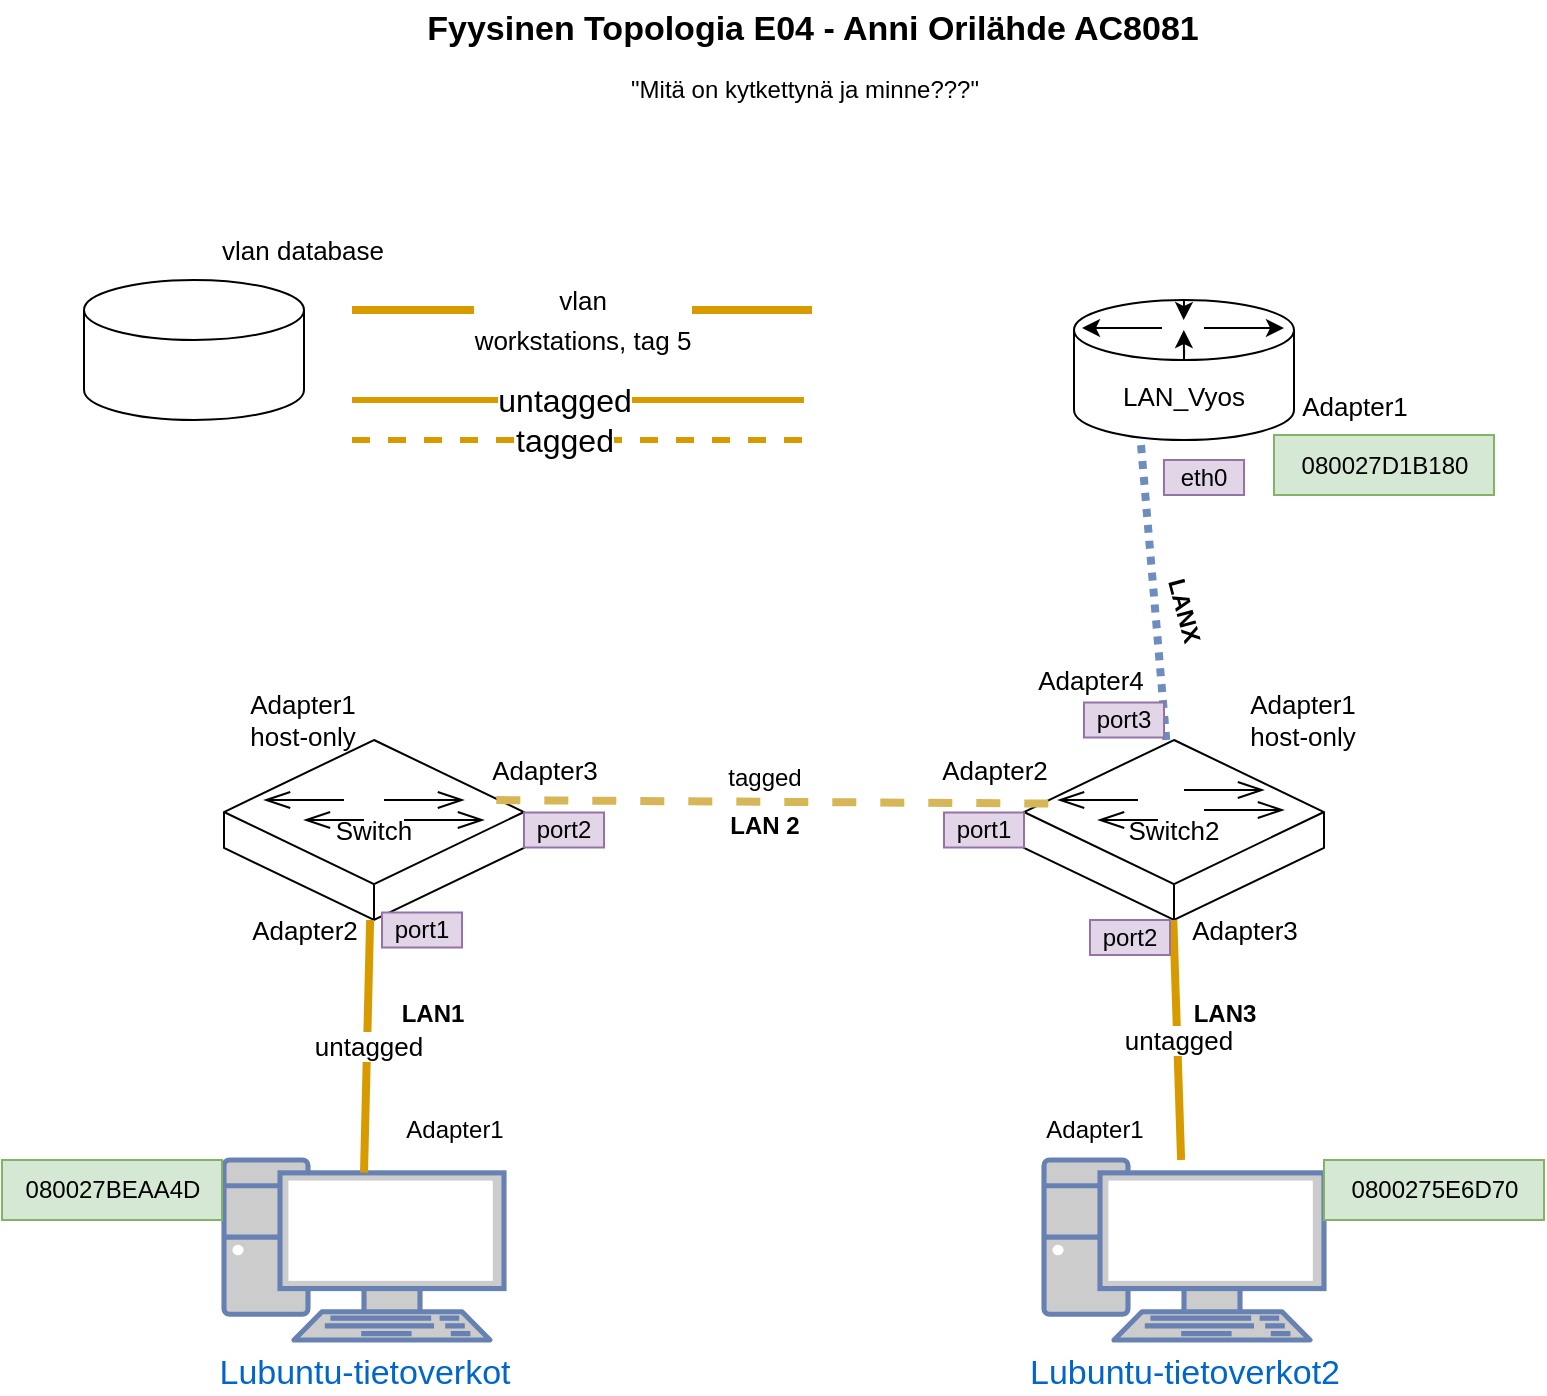 <mxfile version="20.8.13" type="device" pages="3"><diagram name="FYYSINEN TOPOLOGIA" id="Dbv1lWlgpTVs0ntQYnec"><mxGraphModel dx="1350" dy="786" grid="1" gridSize="10" guides="1" tooltips="1" connect="1" arrows="1" fold="1" page="1" pageScale="1" pageWidth="827" pageHeight="1169" math="0" shadow="0"><root><mxCell id="0"/><mxCell id="1" parent="0"/><mxCell id="u-2fl0tlQYIkl3K2YeA4-1" value="&lt;font style=&quot;font-size: 17px;&quot;&gt;&lt;b&gt;Fyysinen Topologia E04 - Anni Orilähde AC8081&lt;/b&gt;&lt;/font&gt;" style="text;html=1;align=center;verticalAlign=middle;resizable=0;points=[];autosize=1;strokeColor=none;fillColor=none;" parent="1" vertex="1"><mxGeometry x="209" y="40" width="410" height="30" as="geometry"/></mxCell><mxCell id="u-2fl0tlQYIkl3K2YeA4-4" value="Lubuntu-tietoverkot" style="fontColor=#0066CC;verticalAlign=top;verticalLabelPosition=bottom;labelPosition=center;align=center;html=1;outlineConnect=0;fillColor=#CCCCCC;strokeColor=#6881B3;gradientColor=none;gradientDirection=north;strokeWidth=2;shape=mxgraph.networks.pc;fontSize=17;" parent="1" vertex="1"><mxGeometry x="120" y="620" width="140" height="90" as="geometry"/></mxCell><mxCell id="u-2fl0tlQYIkl3K2YeA4-5" value="Lubuntu-tietoverkot2" style="fontColor=#0066CC;verticalAlign=top;verticalLabelPosition=bottom;labelPosition=center;align=center;html=1;outlineConnect=0;fillColor=#CCCCCC;strokeColor=#6881B3;gradientColor=none;gradientDirection=north;strokeWidth=2;shape=mxgraph.networks.pc;fontSize=17;" parent="1" vertex="1"><mxGeometry x="530" y="620" width="140" height="90" as="geometry"/></mxCell><mxCell id="u-2fl0tlQYIkl3K2YeA4-7" value="&lt;font style=&quot;font-size: 13px;&quot;&gt;Switch&lt;/font&gt;" style="html=1;whiteSpace=wrap;shape=isoCube2;backgroundOutline=1;isoAngle=15;fontSize=17;" parent="1" vertex="1"><mxGeometry x="120" y="410" width="150" height="90" as="geometry"/></mxCell><mxCell id="u-2fl0tlQYIkl3K2YeA4-8" value="&lt;font style=&quot;font-size: 13px;&quot;&gt;Switch2&lt;/font&gt;" style="html=1;whiteSpace=wrap;shape=isoCube2;backgroundOutline=1;isoAngle=15;fontSize=17;" parent="1" vertex="1"><mxGeometry x="520" y="410" width="150" height="90" as="geometry"/></mxCell><mxCell id="u-2fl0tlQYIkl3K2YeA4-9" value="" style="shape=cylinder3;whiteSpace=wrap;html=1;boundedLbl=1;backgroundOutline=1;size=15;fontSize=13;" parent="1" vertex="1"><mxGeometry x="50" y="180" width="110" height="70" as="geometry"/></mxCell><mxCell id="u-2fl0tlQYIkl3K2YeA4-14" value="LAN_Vyos" style="shape=cylinder3;whiteSpace=wrap;html=1;boundedLbl=1;backgroundOutline=1;size=15;fontSize=13;" parent="1" vertex="1"><mxGeometry x="545" y="190" width="110" height="70" as="geometry"/></mxCell><mxCell id="u-2fl0tlQYIkl3K2YeA4-15" value="" style="endArrow=classic;html=1;rounded=0;fontSize=13;" parent="1" edge="1"><mxGeometry width="50" height="50" relative="1" as="geometry"><mxPoint x="610" y="204" as="sourcePoint"/><mxPoint x="650" y="204" as="targetPoint"/></mxGeometry></mxCell><mxCell id="u-2fl0tlQYIkl3K2YeA4-16" value="" style="endArrow=classic;html=1;rounded=0;fontSize=13;" parent="1" edge="1"><mxGeometry width="50" height="50" relative="1" as="geometry"><mxPoint x="589" y="204" as="sourcePoint"/><mxPoint x="549" y="204" as="targetPoint"/></mxGeometry></mxCell><mxCell id="u-2fl0tlQYIkl3K2YeA4-17" value="" style="endArrow=classic;html=1;rounded=0;fontSize=13;" parent="1" edge="1"><mxGeometry width="50" height="50" relative="1" as="geometry"><mxPoint x="600" y="190" as="sourcePoint"/><mxPoint x="599.83" y="200" as="targetPoint"/></mxGeometry></mxCell><mxCell id="u-2fl0tlQYIkl3K2YeA4-20" value="" style="endArrow=classic;html=1;rounded=0;fontSize=13;" parent="1" edge="1"><mxGeometry width="50" height="50" relative="1" as="geometry"><mxPoint x="600.07" y="215" as="sourcePoint"/><mxPoint x="599.9" y="205" as="targetPoint"/><Array as="points"><mxPoint x="600" y="220"/></Array></mxGeometry></mxCell><mxCell id="u-2fl0tlQYIkl3K2YeA4-21" value="" style="endArrow=none;html=1;rounded=0;fontSize=13;entryX=0.303;entryY=1.005;entryDx=0;entryDy=0;entryPerimeter=0;endSize=11;startSize=8;jumpSize=10;strokeWidth=4;fillColor=#dae8fc;strokeColor=#6c8ebf;dashed=1;dashPattern=1 1;" parent="1" source="u-2fl0tlQYIkl3K2YeA4-8" target="u-2fl0tlQYIkl3K2YeA4-14" edge="1"><mxGeometry width="50" height="50" relative="1" as="geometry"><mxPoint x="540" y="400" as="sourcePoint"/><mxPoint x="590" y="350" as="targetPoint"/></mxGeometry></mxCell><mxCell id="u-2fl0tlQYIkl3K2YeA4-22" value="untagged" style="endArrow=none;html=1;rounded=0;strokeWidth=4;fontSize=13;startSize=8;endSize=11;jumpSize=10;fillColor=#ffe6cc;strokeColor=#d79b00;" parent="1" source="u-2fl0tlQYIkl3K2YeA4-5" edge="1"><mxGeometry width="50" height="50" relative="1" as="geometry"><mxPoint x="594.66" y="570" as="sourcePoint"/><mxPoint x="594.66" y="500" as="targetPoint"/></mxGeometry></mxCell><mxCell id="u-2fl0tlQYIkl3K2YeA4-23" value="untagged" style="endArrow=none;html=1;rounded=0;strokeWidth=4;fontSize=13;startSize=8;endSize=11;jumpSize=10;exitX=0.5;exitY=0.07;exitDx=0;exitDy=0;exitPerimeter=0;fillColor=#ffe6cc;strokeColor=#d79b00;" parent="1" source="u-2fl0tlQYIkl3K2YeA4-4" edge="1"><mxGeometry width="50" height="50" relative="1" as="geometry"><mxPoint x="196.944" y="620" as="sourcePoint"/><mxPoint x="193.06" y="500" as="targetPoint"/></mxGeometry></mxCell><mxCell id="u-2fl0tlQYIkl3K2YeA4-24" value="" style="endArrow=none;html=1;rounded=0;strokeWidth=4;fontSize=13;startSize=8;endSize=11;jumpSize=10;dashed=1;exitX=0.081;exitY=0.353;exitDx=0;exitDy=0;exitPerimeter=0;fillColor=#fff2cc;strokeColor=#d6b656;" parent="1" source="u-2fl0tlQYIkl3K2YeA4-8" edge="1"><mxGeometry width="50" height="50" relative="1" as="geometry"><mxPoint x="345.34" y="440" as="sourcePoint"/><mxPoint x="250.0" y="440" as="targetPoint"/></mxGeometry></mxCell><mxCell id="u-2fl0tlQYIkl3K2YeA4-25" value="" style="endArrow=openThin;html=1;rounded=0;strokeWidth=1;fontSize=13;startSize=8;endSize=11;jumpSize=10;endFill=0;" parent="1" edge="1"><mxGeometry width="50" height="50" relative="1" as="geometry"><mxPoint x="600" y="435" as="sourcePoint"/><mxPoint x="640" y="435" as="targetPoint"/></mxGeometry></mxCell><mxCell id="u-2fl0tlQYIkl3K2YeA4-26" value="" style="endArrow=openThin;html=1;rounded=0;strokeWidth=1;fontSize=13;startSize=8;endSize=11;jumpSize=10;endFill=0;" parent="1" edge="1"><mxGeometry width="50" height="50" relative="1" as="geometry"><mxPoint x="610" y="445" as="sourcePoint"/><mxPoint x="650" y="445" as="targetPoint"/></mxGeometry></mxCell><mxCell id="u-2fl0tlQYIkl3K2YeA4-27" value="" style="endArrow=openThin;html=1;rounded=0;strokeWidth=1;fontSize=13;startSize=8;endSize=11;jumpSize=10;endFill=0;" parent="1" edge="1"><mxGeometry width="50" height="50" relative="1" as="geometry"><mxPoint x="200" y="440" as="sourcePoint"/><mxPoint x="240" y="440" as="targetPoint"/></mxGeometry></mxCell><mxCell id="u-2fl0tlQYIkl3K2YeA4-28" value="" style="endArrow=openThin;html=1;rounded=0;strokeWidth=1;fontSize=13;startSize=8;endSize=11;jumpSize=10;endFill=0;" parent="1" edge="1"><mxGeometry width="50" height="50" relative="1" as="geometry"><mxPoint x="210" y="450" as="sourcePoint"/><mxPoint x="250" y="450" as="targetPoint"/></mxGeometry></mxCell><mxCell id="u-2fl0tlQYIkl3K2YeA4-29" value="" style="endArrow=openThin;html=1;rounded=0;strokeWidth=1;fontSize=13;startSize=8;endSize=11;jumpSize=10;endFill=0;" parent="1" edge="1"><mxGeometry width="50" height="50" relative="1" as="geometry"><mxPoint x="180" y="440" as="sourcePoint"/><mxPoint x="140" y="440" as="targetPoint"/></mxGeometry></mxCell><mxCell id="u-2fl0tlQYIkl3K2YeA4-30" value="" style="endArrow=openThin;html=1;rounded=0;strokeWidth=1;fontSize=13;startSize=8;endSize=11;jumpSize=10;endFill=0;" parent="1" edge="1"><mxGeometry width="50" height="50" relative="1" as="geometry"><mxPoint x="190" y="450" as="sourcePoint"/><mxPoint x="160" y="450" as="targetPoint"/></mxGeometry></mxCell><mxCell id="u-2fl0tlQYIkl3K2YeA4-31" value="" style="endArrow=openThin;html=1;rounded=0;strokeWidth=1;fontSize=13;startSize=8;endSize=11;jumpSize=10;endFill=0;" parent="1" edge="1"><mxGeometry width="50" height="50" relative="1" as="geometry"><mxPoint x="577" y="440" as="sourcePoint"/><mxPoint x="537" y="440" as="targetPoint"/></mxGeometry></mxCell><mxCell id="u-2fl0tlQYIkl3K2YeA4-32" value="" style="endArrow=openThin;html=1;rounded=0;strokeWidth=1;fontSize=13;startSize=8;endSize=11;jumpSize=10;endFill=0;" parent="1" edge="1"><mxGeometry width="50" height="50" relative="1" as="geometry"><mxPoint x="587" y="450" as="sourcePoint"/><mxPoint x="557" y="450" as="targetPoint"/></mxGeometry></mxCell><mxCell id="u-2fl0tlQYIkl3K2YeA4-33" value="vlan database" style="text;html=1;align=center;verticalAlign=middle;resizable=0;points=[];autosize=1;strokeColor=none;fillColor=none;fontSize=13;" parent="1" vertex="1"><mxGeometry x="109" y="150" width="100" height="30" as="geometry"/></mxCell><mxCell id="u-2fl0tlQYIkl3K2YeA4-34" value="Adapter2" style="text;html=1;align=center;verticalAlign=middle;resizable=0;points=[];autosize=1;strokeColor=none;fillColor=none;fontSize=13;" parent="1" vertex="1"><mxGeometry x="120" y="490" width="80" height="30" as="geometry"/></mxCell><mxCell id="u-2fl0tlQYIkl3K2YeA4-35" value="Adapter2" style="text;html=1;align=center;verticalAlign=middle;resizable=0;points=[];autosize=1;strokeColor=none;fillColor=none;fontSize=13;" parent="1" vertex="1"><mxGeometry x="465" y="410" width="80" height="30" as="geometry"/></mxCell><mxCell id="u-2fl0tlQYIkl3K2YeA4-37" value="Adapter1&lt;br&gt;host-only" style="text;html=1;align=center;verticalAlign=middle;resizable=0;points=[];autosize=1;strokeColor=none;fillColor=none;fontSize=13;" parent="1" vertex="1"><mxGeometry x="119" y="380" width="80" height="40" as="geometry"/></mxCell><mxCell id="u-2fl0tlQYIkl3K2YeA4-38" value="Adapter1&lt;br&gt;host-only" style="text;html=1;align=center;verticalAlign=middle;resizable=0;points=[];autosize=1;strokeColor=none;fillColor=none;fontSize=13;" parent="1" vertex="1"><mxGeometry x="619" y="380" width="80" height="40" as="geometry"/></mxCell><mxCell id="u-2fl0tlQYIkl3K2YeA4-39" value="Adapter3" style="text;html=1;align=center;verticalAlign=middle;resizable=0;points=[];autosize=1;strokeColor=none;fillColor=none;fontSize=13;" parent="1" vertex="1"><mxGeometry x="590" y="490" width="80" height="30" as="geometry"/></mxCell><mxCell id="u-2fl0tlQYIkl3K2YeA4-40" value="Adapter3" style="text;html=1;align=center;verticalAlign=middle;resizable=0;points=[];autosize=1;strokeColor=none;fillColor=none;fontSize=13;" parent="1" vertex="1"><mxGeometry x="240" y="410" width="80" height="30" as="geometry"/></mxCell><mxCell id="u-2fl0tlQYIkl3K2YeA4-41" value="&lt;p style=&quot;line-height: 200%; font-size: 12px;&quot;&gt;&lt;font style=&quot;font-size: 12px;&quot;&gt;tagged&lt;br&gt;&lt;b&gt;LAN 2&lt;/b&gt;&lt;/font&gt;&lt;/p&gt;" style="text;html=1;align=center;verticalAlign=middle;resizable=0;points=[];autosize=1;strokeColor=none;fillColor=none;fontSize=13;" parent="1" vertex="1"><mxGeometry x="360" y="395" width="60" height="90" as="geometry"/></mxCell><mxCell id="u-2fl0tlQYIkl3K2YeA4-42" value="Adapter1" style="text;html=1;align=center;verticalAlign=middle;resizable=0;points=[];autosize=1;strokeColor=none;fillColor=none;fontSize=12;" parent="1" vertex="1"><mxGeometry x="200" y="590" width="70" height="30" as="geometry"/></mxCell><mxCell id="u-2fl0tlQYIkl3K2YeA4-43" value="Adapter1" style="text;html=1;align=center;verticalAlign=middle;resizable=0;points=[];autosize=1;strokeColor=none;fillColor=none;fontSize=12;" parent="1" vertex="1"><mxGeometry x="520" y="590" width="70" height="30" as="geometry"/></mxCell><mxCell id="u-2fl0tlQYIkl3K2YeA4-45" value="port1" style="rounded=0;whiteSpace=wrap;html=1;labelBackgroundColor=none;fontSize=12;labelBorderColor=none;fillColor=#e1d5e7;strokeColor=#9673a6;" parent="1" vertex="1"><mxGeometry x="199" y="496.25" width="40" height="17.5" as="geometry"/></mxCell><mxCell id="u-2fl0tlQYIkl3K2YeA4-46" value="port1" style="rounded=0;whiteSpace=wrap;html=1;labelBackgroundColor=none;fontSize=12;labelBorderColor=none;fillColor=#e1d5e7;strokeColor=#9673a6;" parent="1" vertex="1"><mxGeometry x="480" y="446.25" width="40" height="17.5" as="geometry"/></mxCell><mxCell id="u-2fl0tlQYIkl3K2YeA4-47" value="port2" style="rounded=0;whiteSpace=wrap;html=1;labelBackgroundColor=none;fontSize=12;labelBorderColor=none;fillColor=#e1d5e7;strokeColor=#9673a6;" parent="1" vertex="1"><mxGeometry x="270" y="446.25" width="40" height="17.5" as="geometry"/></mxCell><mxCell id="u-2fl0tlQYIkl3K2YeA4-48" value="port2" style="rounded=0;whiteSpace=wrap;html=1;labelBackgroundColor=none;fontSize=12;labelBorderColor=none;fillColor=#e1d5e7;strokeColor=#9673a6;" parent="1" vertex="1"><mxGeometry x="553" y="500" width="40" height="17.5" as="geometry"/></mxCell><mxCell id="u-2fl0tlQYIkl3K2YeA4-51" value="080027BEAA4D" style="text;html=1;align=center;verticalAlign=middle;resizable=0;points=[];autosize=1;strokeColor=#82b366;fillColor=#d5e8d4;fontSize=12;" parent="1" vertex="1"><mxGeometry x="9" y="620" width="110" height="30" as="geometry"/></mxCell><mxCell id="u-2fl0tlQYIkl3K2YeA4-52" value="0800275E6D70" style="text;html=1;align=center;verticalAlign=middle;resizable=0;points=[];autosize=1;strokeColor=#82b366;fillColor=#d5e8d4;fontSize=12;" parent="1" vertex="1"><mxGeometry x="670" y="620" width="110" height="30" as="geometry"/></mxCell><mxCell id="u-2fl0tlQYIkl3K2YeA4-53" value="&lt;font style=&quot;font-size: 13px;&quot;&gt;vlan&lt;br&gt;workstations, tag 5&lt;/font&gt;" style="line;strokeWidth=4;html=1;perimeter=backbonePerimeter;points=[];outlineConnect=0;labelBackgroundColor=default;labelBorderColor=none;fontSize=16;strokeColor=#d79b00;horizontal=1;verticalAlign=middle;fillColor=#ffe6cc;" parent="1" vertex="1"><mxGeometry x="184" y="190" width="230" height="10" as="geometry"/></mxCell><mxCell id="u-2fl0tlQYIkl3K2YeA4-54" value="" style="endArrow=none;html=1;rounded=0;strokeWidth=3;fontSize=16;fontColor=default;startSize=8;endSize=11;jumpSize=10;fillColor=#ffe6cc;strokeColor=#d79b00;" parent="1" edge="1"><mxGeometry width="50" height="50" relative="1" as="geometry"><mxPoint x="184" y="240" as="sourcePoint"/><mxPoint x="410" y="240" as="targetPoint"/></mxGeometry></mxCell><mxCell id="u-2fl0tlQYIkl3K2YeA4-57" value="untagged" style="edgeLabel;html=1;align=center;verticalAlign=middle;resizable=0;points=[];fontSize=16;fontColor=default;" parent="u-2fl0tlQYIkl3K2YeA4-54" vertex="1" connectable="0"><mxGeometry x="-0.212" relative="1" as="geometry"><mxPoint x="17" as="offset"/></mxGeometry></mxCell><mxCell id="u-2fl0tlQYIkl3K2YeA4-56" value="" style="endArrow=none;html=1;rounded=0;strokeWidth=3;fontSize=16;fontColor=default;startSize=8;endSize=11;jumpSize=10;fillColor=#ffe6cc;strokeColor=#d79b00;dashed=1;" parent="1" edge="1"><mxGeometry width="50" height="50" relative="1" as="geometry"><mxPoint x="184" y="260" as="sourcePoint"/><mxPoint x="410" y="260" as="targetPoint"/></mxGeometry></mxCell><mxCell id="u-2fl0tlQYIkl3K2YeA4-58" value="tagged" style="edgeLabel;html=1;align=center;verticalAlign=middle;resizable=0;points=[];fontSize=16;fontColor=default;" parent="u-2fl0tlQYIkl3K2YeA4-56" vertex="1" connectable="0"><mxGeometry x="0.221" y="1" relative="1" as="geometry"><mxPoint x="-32" y="1" as="offset"/></mxGeometry></mxCell><mxCell id="u-2fl0tlQYIkl3K2YeA4-60" value="port3" style="rounded=0;whiteSpace=wrap;html=1;labelBackgroundColor=none;fontSize=12;labelBorderColor=none;fillColor=#e1d5e7;strokeColor=#9673a6;" parent="1" vertex="1"><mxGeometry x="550" y="391.25" width="40" height="17.5" as="geometry"/></mxCell><mxCell id="u-2fl0tlQYIkl3K2YeA4-61" value="Adapter4" style="text;html=1;align=center;verticalAlign=middle;resizable=0;points=[];autosize=1;strokeColor=none;fillColor=none;fontSize=13;" parent="1" vertex="1"><mxGeometry x="513" y="365" width="80" height="30" as="geometry"/></mxCell><mxCell id="u-2fl0tlQYIkl3K2YeA4-62" value="eth0" style="rounded=0;whiteSpace=wrap;html=1;labelBackgroundColor=none;fontSize=12;labelBorderColor=none;fillColor=#e1d5e7;strokeColor=#9673a6;" parent="1" vertex="1"><mxGeometry x="590" y="270" width="40" height="17.5" as="geometry"/></mxCell><mxCell id="u-2fl0tlQYIkl3K2YeA4-63" value="Adapter1" style="text;html=1;align=center;verticalAlign=middle;resizable=0;points=[];autosize=1;strokeColor=none;fillColor=none;fontSize=13;" parent="1" vertex="1"><mxGeometry x="645" y="227.5" width="80" height="30" as="geometry"/></mxCell><mxCell id="u-2fl0tlQYIkl3K2YeA4-64" value="&lt;b style=&quot;border-color: var(--border-color);&quot;&gt;&lt;font style=&quot;border-color: var(--border-color); font-size: 12px;&quot;&gt;LAN1&lt;/font&gt;&lt;/b&gt;" style="text;html=1;align=center;verticalAlign=middle;resizable=0;points=[];autosize=1;strokeColor=none;fillColor=none;fontSize=16;fontColor=default;" parent="1" vertex="1"><mxGeometry x="199" y="530" width="50" height="30" as="geometry"/></mxCell><mxCell id="u-2fl0tlQYIkl3K2YeA4-65" value="&lt;b style=&quot;border-color: var(--border-color);&quot;&gt;&lt;font style=&quot;border-color: var(--border-color); font-size: 12px;&quot;&gt;LAN3&lt;/font&gt;&lt;/b&gt;" style="text;html=1;align=center;verticalAlign=middle;resizable=0;points=[];autosize=1;strokeColor=none;fillColor=none;fontSize=16;fontColor=default;" parent="1" vertex="1"><mxGeometry x="595" y="530" width="50" height="30" as="geometry"/></mxCell><mxCell id="u-2fl0tlQYIkl3K2YeA4-66" value="&lt;b&gt;LANX&lt;/b&gt;" style="text;html=1;align=center;verticalAlign=middle;resizable=0;points=[];autosize=1;strokeColor=none;fillColor=none;fontSize=12;fontColor=default;rotation=75;" parent="1" vertex="1"><mxGeometry x="570" y="330" width="60" height="30" as="geometry"/></mxCell><mxCell id="u-2fl0tlQYIkl3K2YeA4-67" value="080027D1B180" style="text;html=1;align=center;verticalAlign=middle;resizable=0;points=[];autosize=1;strokeColor=#82b366;fillColor=#d5e8d4;fontSize=12;" parent="1" vertex="1"><mxGeometry x="645" y="257.5" width="110" height="30" as="geometry"/></mxCell><mxCell id="lJZxRwwcdn6ER4Lw7EG7-1" value="&quot;Mitä on kytkettynä ja minne???&quot;" style="text;html=1;align=center;verticalAlign=middle;resizable=0;points=[];autosize=1;strokeColor=none;fillColor=none;" vertex="1" parent="1"><mxGeometry x="310" y="70" width="200" height="30" as="geometry"/></mxCell></root></mxGraphModel></diagram><diagram name="v2 FYYSINEN TOPOLOGIA" id="S0Jn3PW4vJGnqGoC1sf6"><mxGraphModel dx="2415" dy="925" grid="1" gridSize="10" guides="1" tooltips="1" connect="1" arrows="1" fold="1" page="1" pageScale="1" pageWidth="827" pageHeight="1169" math="0" shadow="0"><root><mxCell id="UjOCbqU0MYQvJ_P7pini-0"/><mxCell id="UjOCbqU0MYQvJ_P7pini-1" parent="UjOCbqU0MYQvJ_P7pini-0"/><mxCell id="UjOCbqU0MYQvJ_P7pini-2" value="&lt;font style=&quot;font-size: 17px;&quot;&gt;&lt;b&gt;Fyysinen Topologia E04 - Anni Orilähde AC8081&lt;/b&gt;&lt;/font&gt;" style="text;html=1;align=center;verticalAlign=middle;resizable=0;points=[];autosize=1;strokeColor=none;fillColor=none;" vertex="1" parent="UjOCbqU0MYQvJ_P7pini-1"><mxGeometry x="209" y="40" width="410" height="30" as="geometry"/></mxCell><mxCell id="UjOCbqU0MYQvJ_P7pini-3" value="Lubuntu-tietoverkot" style="fontColor=#0066CC;verticalAlign=top;verticalLabelPosition=bottom;labelPosition=center;align=center;html=1;outlineConnect=0;fillColor=#CCCCCC;strokeColor=#6881B3;gradientColor=none;gradientDirection=north;strokeWidth=2;shape=mxgraph.networks.pc;fontSize=17;" vertex="1" parent="UjOCbqU0MYQvJ_P7pini-1"><mxGeometry x="120" y="620" width="140" height="90" as="geometry"/></mxCell><mxCell id="UjOCbqU0MYQvJ_P7pini-4" value="Lubuntu-tietoverkot2" style="fontColor=#0066CC;verticalAlign=top;verticalLabelPosition=bottom;labelPosition=center;align=center;html=1;outlineConnect=0;fillColor=#CCCCCC;strokeColor=#6881B3;gradientColor=none;gradientDirection=north;strokeWidth=2;shape=mxgraph.networks.pc;fontSize=17;" vertex="1" parent="UjOCbqU0MYQvJ_P7pini-1"><mxGeometry x="530" y="620" width="140" height="90" as="geometry"/></mxCell><mxCell id="UjOCbqU0MYQvJ_P7pini-5" value="&lt;font style=&quot;font-size: 13px;&quot;&gt;Switch&lt;/font&gt;" style="html=1;whiteSpace=wrap;shape=isoCube2;backgroundOutline=1;isoAngle=15;fontSize=17;" vertex="1" parent="UjOCbqU0MYQvJ_P7pini-1"><mxGeometry x="120" y="410" width="150" height="90" as="geometry"/></mxCell><mxCell id="UjOCbqU0MYQvJ_P7pini-6" value="&lt;font style=&quot;font-size: 13px;&quot;&gt;Switch2&lt;/font&gt;" style="html=1;whiteSpace=wrap;shape=isoCube2;backgroundOutline=1;isoAngle=15;fontSize=17;" vertex="1" parent="UjOCbqU0MYQvJ_P7pini-1"><mxGeometry x="520" y="410" width="150" height="90" as="geometry"/></mxCell><mxCell id="UjOCbqU0MYQvJ_P7pini-7" value="" style="shape=cylinder3;whiteSpace=wrap;html=1;boundedLbl=1;backgroundOutline=1;size=15;fontSize=13;" vertex="1" parent="UjOCbqU0MYQvJ_P7pini-1"><mxGeometry x="-286" y="144.53" width="110" height="70" as="geometry"/></mxCell><mxCell id="UjOCbqU0MYQvJ_P7pini-8" value="Vyos_Reititin1" style="shape=cylinder3;whiteSpace=wrap;html=1;boundedLbl=1;backgroundOutline=1;size=15;fontSize=13;" vertex="1" parent="UjOCbqU0MYQvJ_P7pini-1"><mxGeometry x="545" y="190" width="110" height="70" as="geometry"/></mxCell><mxCell id="UjOCbqU0MYQvJ_P7pini-9" value="" style="endArrow=classic;html=1;rounded=0;fontSize=13;" edge="1" parent="UjOCbqU0MYQvJ_P7pini-1"><mxGeometry width="50" height="50" relative="1" as="geometry"><mxPoint x="610" y="204" as="sourcePoint"/><mxPoint x="650" y="204" as="targetPoint"/></mxGeometry></mxCell><mxCell id="UjOCbqU0MYQvJ_P7pini-10" value="" style="endArrow=classic;html=1;rounded=0;fontSize=13;" edge="1" parent="UjOCbqU0MYQvJ_P7pini-1"><mxGeometry width="50" height="50" relative="1" as="geometry"><mxPoint x="589" y="204" as="sourcePoint"/><mxPoint x="549" y="204" as="targetPoint"/></mxGeometry></mxCell><mxCell id="UjOCbqU0MYQvJ_P7pini-11" value="" style="endArrow=classic;html=1;rounded=0;fontSize=13;" edge="1" parent="UjOCbqU0MYQvJ_P7pini-1"><mxGeometry width="50" height="50" relative="1" as="geometry"><mxPoint x="600" y="190" as="sourcePoint"/><mxPoint x="599.83" y="200" as="targetPoint"/></mxGeometry></mxCell><mxCell id="UjOCbqU0MYQvJ_P7pini-12" value="" style="endArrow=classic;html=1;rounded=0;fontSize=13;" edge="1" parent="UjOCbqU0MYQvJ_P7pini-1"><mxGeometry width="50" height="50" relative="1" as="geometry"><mxPoint x="600.07" y="215" as="sourcePoint"/><mxPoint x="599.9" y="205" as="targetPoint"/><Array as="points"><mxPoint x="600" y="220"/></Array></mxGeometry></mxCell><mxCell id="UjOCbqU0MYQvJ_P7pini-13" value="" style="endArrow=none;html=1;rounded=0;fontSize=13;entryX=0.303;entryY=1.005;entryDx=0;entryDy=0;entryPerimeter=0;endSize=11;startSize=8;jumpSize=10;strokeWidth=4;fillColor=#60a917;strokeColor=#2D7600;dashed=1;dashPattern=1 1;" edge="1" parent="UjOCbqU0MYQvJ_P7pini-1" source="UjOCbqU0MYQvJ_P7pini-6" target="UjOCbqU0MYQvJ_P7pini-8"><mxGeometry width="50" height="50" relative="1" as="geometry"><mxPoint x="540" y="400" as="sourcePoint"/><mxPoint x="590" y="350" as="targetPoint"/></mxGeometry></mxCell><mxCell id="UjOCbqU0MYQvJ_P7pini-14" value="untagged" style="endArrow=none;html=1;rounded=0;strokeWidth=4;fontSize=13;startSize=8;endSize=11;jumpSize=10;fillColor=#1ba1e2;strokeColor=#006EAF;" edge="1" parent="UjOCbqU0MYQvJ_P7pini-1" source="UjOCbqU0MYQvJ_P7pini-4"><mxGeometry width="50" height="50" relative="1" as="geometry"><mxPoint x="594.66" y="570" as="sourcePoint"/><mxPoint x="594.66" y="500" as="targetPoint"/></mxGeometry></mxCell><mxCell id="UjOCbqU0MYQvJ_P7pini-15" value="untagged" style="endArrow=none;html=1;rounded=0;strokeWidth=4;fontSize=13;startSize=8;endSize=11;jumpSize=10;exitX=0.5;exitY=0.07;exitDx=0;exitDy=0;exitPerimeter=0;fillColor=#60a917;strokeColor=#2D7600;" edge="1" parent="UjOCbqU0MYQvJ_P7pini-1" source="UjOCbqU0MYQvJ_P7pini-3"><mxGeometry width="50" height="50" relative="1" as="geometry"><mxPoint x="196.944" y="620" as="sourcePoint"/><mxPoint x="193.06" y="500" as="targetPoint"/></mxGeometry></mxCell><mxCell id="UjOCbqU0MYQvJ_P7pini-16" value="" style="endArrow=none;html=1;rounded=0;strokeWidth=4;fontSize=13;startSize=8;endSize=11;jumpSize=10;dashed=1;exitX=0.081;exitY=0.353;exitDx=0;exitDy=0;exitPerimeter=0;fillColor=#60a917;strokeColor=#2D7600;" edge="1" parent="UjOCbqU0MYQvJ_P7pini-1" source="UjOCbqU0MYQvJ_P7pini-6"><mxGeometry width="50" height="50" relative="1" as="geometry"><mxPoint x="345.34" y="440" as="sourcePoint"/><mxPoint x="250.0" y="440" as="targetPoint"/></mxGeometry></mxCell><mxCell id="UjOCbqU0MYQvJ_P7pini-17" value="" style="endArrow=openThin;html=1;rounded=0;strokeWidth=1;fontSize=13;startSize=8;endSize=11;jumpSize=10;endFill=0;" edge="1" parent="UjOCbqU0MYQvJ_P7pini-1"><mxGeometry width="50" height="50" relative="1" as="geometry"><mxPoint x="600" y="435" as="sourcePoint"/><mxPoint x="640" y="435" as="targetPoint"/></mxGeometry></mxCell><mxCell id="UjOCbqU0MYQvJ_P7pini-18" value="" style="endArrow=openThin;html=1;rounded=0;strokeWidth=1;fontSize=13;startSize=8;endSize=11;jumpSize=10;endFill=0;" edge="1" parent="UjOCbqU0MYQvJ_P7pini-1"><mxGeometry width="50" height="50" relative="1" as="geometry"><mxPoint x="610" y="445" as="sourcePoint"/><mxPoint x="650" y="445" as="targetPoint"/></mxGeometry></mxCell><mxCell id="UjOCbqU0MYQvJ_P7pini-19" value="" style="endArrow=openThin;html=1;rounded=0;strokeWidth=1;fontSize=13;startSize=8;endSize=11;jumpSize=10;endFill=0;" edge="1" parent="UjOCbqU0MYQvJ_P7pini-1"><mxGeometry width="50" height="50" relative="1" as="geometry"><mxPoint x="200" y="440" as="sourcePoint"/><mxPoint x="240" y="440" as="targetPoint"/></mxGeometry></mxCell><mxCell id="UjOCbqU0MYQvJ_P7pini-20" value="" style="endArrow=openThin;html=1;rounded=0;strokeWidth=1;fontSize=13;startSize=8;endSize=11;jumpSize=10;endFill=0;" edge="1" parent="UjOCbqU0MYQvJ_P7pini-1"><mxGeometry width="50" height="50" relative="1" as="geometry"><mxPoint x="210" y="450" as="sourcePoint"/><mxPoint x="250" y="450" as="targetPoint"/></mxGeometry></mxCell><mxCell id="UjOCbqU0MYQvJ_P7pini-21" value="" style="endArrow=openThin;html=1;rounded=0;strokeWidth=1;fontSize=13;startSize=8;endSize=11;jumpSize=10;endFill=0;" edge="1" parent="UjOCbqU0MYQvJ_P7pini-1"><mxGeometry width="50" height="50" relative="1" as="geometry"><mxPoint x="180" y="440" as="sourcePoint"/><mxPoint x="140" y="440" as="targetPoint"/></mxGeometry></mxCell><mxCell id="UjOCbqU0MYQvJ_P7pini-22" value="" style="endArrow=openThin;html=1;rounded=0;strokeWidth=1;fontSize=13;startSize=8;endSize=11;jumpSize=10;endFill=0;" edge="1" parent="UjOCbqU0MYQvJ_P7pini-1"><mxGeometry width="50" height="50" relative="1" as="geometry"><mxPoint x="190" y="450" as="sourcePoint"/><mxPoint x="160" y="450" as="targetPoint"/></mxGeometry></mxCell><mxCell id="UjOCbqU0MYQvJ_P7pini-23" value="" style="endArrow=openThin;html=1;rounded=0;strokeWidth=1;fontSize=13;startSize=8;endSize=11;jumpSize=10;endFill=0;" edge="1" parent="UjOCbqU0MYQvJ_P7pini-1"><mxGeometry width="50" height="50" relative="1" as="geometry"><mxPoint x="577" y="440" as="sourcePoint"/><mxPoint x="537" y="440" as="targetPoint"/></mxGeometry></mxCell><mxCell id="UjOCbqU0MYQvJ_P7pini-24" value="" style="endArrow=openThin;html=1;rounded=0;strokeWidth=1;fontSize=13;startSize=8;endSize=11;jumpSize=10;endFill=0;" edge="1" parent="UjOCbqU0MYQvJ_P7pini-1"><mxGeometry width="50" height="50" relative="1" as="geometry"><mxPoint x="587" y="450" as="sourcePoint"/><mxPoint x="557" y="450" as="targetPoint"/></mxGeometry></mxCell><mxCell id="UjOCbqU0MYQvJ_P7pini-25" value="vlan database" style="text;html=1;align=center;verticalAlign=middle;resizable=0;points=[];autosize=1;strokeColor=none;fillColor=none;fontSize=13;" vertex="1" parent="UjOCbqU0MYQvJ_P7pini-1"><mxGeometry x="-227" y="114.53" width="100" height="30" as="geometry"/></mxCell><mxCell id="UjOCbqU0MYQvJ_P7pini-26" value="Adapter2" style="text;html=1;align=center;verticalAlign=middle;resizable=0;points=[];autosize=1;strokeColor=none;fillColor=none;fontSize=13;" vertex="1" parent="UjOCbqU0MYQvJ_P7pini-1"><mxGeometry x="120" y="490" width="80" height="30" as="geometry"/></mxCell><mxCell id="UjOCbqU0MYQvJ_P7pini-27" value="Adapter2" style="text;html=1;align=center;verticalAlign=middle;resizable=0;points=[];autosize=1;strokeColor=none;fillColor=none;fontSize=13;" vertex="1" parent="UjOCbqU0MYQvJ_P7pini-1"><mxGeometry x="465" y="410" width="80" height="30" as="geometry"/></mxCell><mxCell id="UjOCbqU0MYQvJ_P7pini-28" value="Adapter1&lt;br&gt;host-only" style="text;html=1;align=center;verticalAlign=middle;resizable=0;points=[];autosize=1;strokeColor=none;fillColor=none;fontSize=13;" vertex="1" parent="UjOCbqU0MYQvJ_P7pini-1"><mxGeometry x="119" y="380" width="80" height="40" as="geometry"/></mxCell><mxCell id="UjOCbqU0MYQvJ_P7pini-29" value="Adapter1&lt;br&gt;host-only" style="text;html=1;align=center;verticalAlign=middle;resizable=0;points=[];autosize=1;strokeColor=none;fillColor=none;fontSize=13;" vertex="1" parent="UjOCbqU0MYQvJ_P7pini-1"><mxGeometry x="619" y="380" width="80" height="40" as="geometry"/></mxCell><mxCell id="UjOCbqU0MYQvJ_P7pini-30" value="Adapter3" style="text;html=1;align=center;verticalAlign=middle;resizable=0;points=[];autosize=1;strokeColor=none;fillColor=none;fontSize=13;" vertex="1" parent="UjOCbqU0MYQvJ_P7pini-1"><mxGeometry x="590" y="490" width="80" height="30" as="geometry"/></mxCell><mxCell id="UjOCbqU0MYQvJ_P7pini-31" value="Adapter3" style="text;html=1;align=center;verticalAlign=middle;resizable=0;points=[];autosize=1;strokeColor=none;fillColor=none;fontSize=13;" vertex="1" parent="UjOCbqU0MYQvJ_P7pini-1"><mxGeometry x="240" y="410" width="80" height="30" as="geometry"/></mxCell><mxCell id="UjOCbqU0MYQvJ_P7pini-32" value="&lt;p style=&quot;line-height: 200%; font-size: 12px;&quot;&gt;&lt;font style=&quot;font-size: 12px;&quot;&gt;tagged&lt;br&gt;&lt;b&gt;LAN 2&lt;/b&gt;&lt;/font&gt;&lt;/p&gt;" style="text;html=1;align=center;verticalAlign=middle;resizable=0;points=[];autosize=1;strokeColor=none;fillColor=none;fontSize=13;" vertex="1" parent="UjOCbqU0MYQvJ_P7pini-1"><mxGeometry x="360" y="395" width="60" height="90" as="geometry"/></mxCell><mxCell id="UjOCbqU0MYQvJ_P7pini-33" value="Adapter1" style="text;html=1;align=center;verticalAlign=middle;resizable=0;points=[];autosize=1;strokeColor=none;fillColor=none;fontSize=12;" vertex="1" parent="UjOCbqU0MYQvJ_P7pini-1"><mxGeometry x="200" y="590" width="70" height="30" as="geometry"/></mxCell><mxCell id="UjOCbqU0MYQvJ_P7pini-34" value="Adapter1" style="text;html=1;align=center;verticalAlign=middle;resizable=0;points=[];autosize=1;strokeColor=none;fillColor=none;fontSize=12;" vertex="1" parent="UjOCbqU0MYQvJ_P7pini-1"><mxGeometry x="520" y="590" width="70" height="30" as="geometry"/></mxCell><mxCell id="UjOCbqU0MYQvJ_P7pini-35" value="port1" style="rounded=0;whiteSpace=wrap;html=1;labelBackgroundColor=none;fontSize=12;labelBorderColor=none;fillColor=#e1d5e7;strokeColor=#9673a6;" vertex="1" parent="UjOCbqU0MYQvJ_P7pini-1"><mxGeometry x="199" y="496.25" width="40" height="17.5" as="geometry"/></mxCell><mxCell id="UjOCbqU0MYQvJ_P7pini-36" value="port1" style="rounded=0;whiteSpace=wrap;html=1;labelBackgroundColor=none;fontSize=12;labelBorderColor=none;fillColor=#e1d5e7;strokeColor=#9673a6;" vertex="1" parent="UjOCbqU0MYQvJ_P7pini-1"><mxGeometry x="480" y="446.25" width="40" height="17.5" as="geometry"/></mxCell><mxCell id="UjOCbqU0MYQvJ_P7pini-37" value="port2" style="rounded=0;whiteSpace=wrap;html=1;labelBackgroundColor=none;fontSize=12;labelBorderColor=none;fillColor=#e1d5e7;strokeColor=#9673a6;" vertex="1" parent="UjOCbqU0MYQvJ_P7pini-1"><mxGeometry x="270" y="446.25" width="40" height="17.5" as="geometry"/></mxCell><mxCell id="UjOCbqU0MYQvJ_P7pini-38" value="port2" style="rounded=0;whiteSpace=wrap;html=1;labelBackgroundColor=none;fontSize=12;labelBorderColor=none;fillColor=#e1d5e7;strokeColor=#9673a6;" vertex="1" parent="UjOCbqU0MYQvJ_P7pini-1"><mxGeometry x="553" y="500" width="40" height="17.5" as="geometry"/></mxCell><mxCell id="UjOCbqU0MYQvJ_P7pini-39" value="080027BEAA4D" style="text;html=1;align=center;verticalAlign=middle;resizable=0;points=[];autosize=1;strokeColor=#82b366;fillColor=#d5e8d4;fontSize=12;" vertex="1" parent="UjOCbqU0MYQvJ_P7pini-1"><mxGeometry x="9" y="620" width="110" height="30" as="geometry"/></mxCell><mxCell id="UjOCbqU0MYQvJ_P7pini-40" value="0800275E6D70" style="text;html=1;align=center;verticalAlign=middle;resizable=0;points=[];autosize=1;strokeColor=#82b366;fillColor=#d5e8d4;fontSize=12;" vertex="1" parent="UjOCbqU0MYQvJ_P7pini-1"><mxGeometry x="670" y="620" width="110" height="30" as="geometry"/></mxCell><mxCell id="UjOCbqU0MYQvJ_P7pini-41" value="&lt;font style=&quot;font-size: 13px;&quot;&gt;vlan&lt;br&gt;workstations, tag 5&lt;/font&gt;" style="line;strokeWidth=4;html=1;perimeter=backbonePerimeter;points=[];outlineConnect=0;labelBackgroundColor=default;labelBorderColor=none;fontSize=16;strokeColor=#2D7600;horizontal=1;verticalAlign=middle;fillColor=#60a917;fontColor=#000000;" vertex="1" parent="UjOCbqU0MYQvJ_P7pini-1"><mxGeometry x="-152" y="154.53" width="230" height="10" as="geometry"/></mxCell><mxCell id="UjOCbqU0MYQvJ_P7pini-42" value="" style="endArrow=none;html=1;rounded=0;strokeWidth=3;fontSize=16;fontColor=default;startSize=8;endSize=11;jumpSize=10;fillColor=#60a917;strokeColor=#2D7600;" edge="1" parent="UjOCbqU0MYQvJ_P7pini-1"><mxGeometry width="50" height="50" relative="1" as="geometry"><mxPoint x="94" y="159.53" as="sourcePoint"/><mxPoint x="320" y="159.53" as="targetPoint"/></mxGeometry></mxCell><mxCell id="UjOCbqU0MYQvJ_P7pini-43" value="untagged" style="edgeLabel;html=1;align=center;verticalAlign=middle;resizable=0;points=[];fontSize=16;fontColor=default;" vertex="1" connectable="0" parent="UjOCbqU0MYQvJ_P7pini-42"><mxGeometry x="-0.212" relative="1" as="geometry"><mxPoint x="17" as="offset"/></mxGeometry></mxCell><mxCell id="UjOCbqU0MYQvJ_P7pini-44" value="" style="endArrow=none;html=1;rounded=0;strokeWidth=3;fontSize=16;fontColor=default;startSize=8;endSize=11;jumpSize=10;fillColor=#60a917;strokeColor=#2D7600;dashed=1;" edge="1" parent="UjOCbqU0MYQvJ_P7pini-1"><mxGeometry width="50" height="50" relative="1" as="geometry"><mxPoint x="94" y="179.53" as="sourcePoint"/><mxPoint x="320" y="179.53" as="targetPoint"/></mxGeometry></mxCell><mxCell id="UjOCbqU0MYQvJ_P7pini-45" value="tagged" style="edgeLabel;html=1;align=center;verticalAlign=middle;resizable=0;points=[];fontSize=16;fontColor=default;" vertex="1" connectable="0" parent="UjOCbqU0MYQvJ_P7pini-44"><mxGeometry x="0.221" y="1" relative="1" as="geometry"><mxPoint x="-32" y="1" as="offset"/></mxGeometry></mxCell><mxCell id="UjOCbqU0MYQvJ_P7pini-46" value="port3" style="rounded=0;whiteSpace=wrap;html=1;labelBackgroundColor=none;fontSize=12;labelBorderColor=none;fillColor=#e1d5e7;strokeColor=#9673a6;" vertex="1" parent="UjOCbqU0MYQvJ_P7pini-1"><mxGeometry x="530" y="392.5" width="40" height="17.5" as="geometry"/></mxCell><mxCell id="UjOCbqU0MYQvJ_P7pini-47" value="Adapter4" style="text;html=1;align=center;verticalAlign=middle;resizable=0;points=[];autosize=1;strokeColor=none;fillColor=none;fontSize=13;" vertex="1" parent="UjOCbqU0MYQvJ_P7pini-1"><mxGeometry x="500" y="365" width="80" height="30" as="geometry"/></mxCell><mxCell id="UjOCbqU0MYQvJ_P7pini-48" value="eth0" style="rounded=0;whiteSpace=wrap;html=1;labelBackgroundColor=none;fontSize=12;labelBorderColor=none;fillColor=#e1d5e7;strokeColor=#9673a6;" vertex="1" parent="UjOCbqU0MYQvJ_P7pini-1"><mxGeometry x="605" y="263.75" width="40" height="17.5" as="geometry"/></mxCell><mxCell id="UjOCbqU0MYQvJ_P7pini-49" value="Adapter1" style="text;html=1;align=center;verticalAlign=middle;resizable=0;points=[];autosize=1;strokeColor=none;fillColor=none;fontSize=13;" vertex="1" parent="UjOCbqU0MYQvJ_P7pini-1"><mxGeometry x="645" y="227.5" width="80" height="30" as="geometry"/></mxCell><mxCell id="UjOCbqU0MYQvJ_P7pini-50" value="&lt;b style=&quot;border-color: var(--border-color);&quot;&gt;&lt;font style=&quot;border-color: var(--border-color); font-size: 12px;&quot;&gt;LAN1&lt;/font&gt;&lt;/b&gt;" style="text;html=1;align=center;verticalAlign=middle;resizable=0;points=[];autosize=1;strokeColor=none;fillColor=none;fontSize=16;fontColor=default;" vertex="1" parent="UjOCbqU0MYQvJ_P7pini-1"><mxGeometry x="199" y="530" width="50" height="30" as="geometry"/></mxCell><mxCell id="UjOCbqU0MYQvJ_P7pini-51" value="&lt;b style=&quot;border-color: var(--border-color);&quot;&gt;&lt;font style=&quot;border-color: var(--border-color); font-size: 12px;&quot;&gt;LAN3&lt;/font&gt;&lt;/b&gt;" style="text;html=1;align=center;verticalAlign=middle;resizable=0;points=[];autosize=1;strokeColor=none;fillColor=none;fontSize=16;fontColor=default;" vertex="1" parent="UjOCbqU0MYQvJ_P7pini-1"><mxGeometry x="595" y="530" width="50" height="30" as="geometry"/></mxCell><mxCell id="UjOCbqU0MYQvJ_P7pini-52" value="&lt;b&gt;LANX&lt;/b&gt;" style="text;html=1;align=center;verticalAlign=middle;resizable=0;points=[];autosize=1;strokeColor=none;fillColor=none;fontSize=12;fontColor=default;rotation=90;" vertex="1" parent="UjOCbqU0MYQvJ_P7pini-1"><mxGeometry x="525" y="330" width="60" height="30" as="geometry"/></mxCell><mxCell id="UjOCbqU0MYQvJ_P7pini-53" value="080027D1B180" style="text;html=1;align=center;verticalAlign=middle;resizable=0;points=[];autosize=1;strokeColor=#82b366;fillColor=#d5e8d4;fontSize=12;" vertex="1" parent="UjOCbqU0MYQvJ_P7pini-1"><mxGeometry x="645" y="257.5" width="110" height="30" as="geometry"/></mxCell><mxCell id="UjOCbqU0MYQvJ_P7pini-54" value="&quot;Mitä on kytkettynä ja minne???&quot;" style="text;html=1;align=center;verticalAlign=middle;resizable=0;points=[];autosize=1;strokeColor=none;fillColor=none;" vertex="1" parent="UjOCbqU0MYQvJ_P7pini-1"><mxGeometry x="310" y="70" width="200" height="30" as="geometry"/></mxCell><mxCell id="P96JBIYV7ozx2PBtwoJV-0" value="&lt;font style=&quot;font-size: 13px;&quot;&gt;vlan&lt;br&gt;puuhamaa, tag 10&lt;/font&gt;" style="line;strokeWidth=4;html=1;perimeter=backbonePerimeter;points=[];outlineConnect=0;labelBackgroundColor=default;labelBorderColor=none;fontSize=16;strokeColor=#006EAF;horizontal=1;verticalAlign=middle;fillColor=#1ba1e2;fontColor=#000000;" vertex="1" parent="UjOCbqU0MYQvJ_P7pini-1"><mxGeometry x="-152" y="222.03" width="230" height="10" as="geometry"/></mxCell><mxCell id="v49IvqHJ60gv65rNmqxB-2" value="" style="endArrow=none;html=1;rounded=0;strokeWidth=3;fontSize=16;fontColor=default;startSize=8;endSize=11;jumpSize=10;fillColor=#1ba1e2;strokeColor=#006EAF;" edge="1" parent="UjOCbqU0MYQvJ_P7pini-1"><mxGeometry width="50" height="50" relative="1" as="geometry"><mxPoint x="94" y="226.84" as="sourcePoint"/><mxPoint x="320" y="226.84" as="targetPoint"/></mxGeometry></mxCell><mxCell id="v49IvqHJ60gv65rNmqxB-3" value="untagged" style="edgeLabel;html=1;align=center;verticalAlign=middle;resizable=0;points=[];fontSize=16;fontColor=default;" vertex="1" connectable="0" parent="v49IvqHJ60gv65rNmqxB-2"><mxGeometry x="-0.212" relative="1" as="geometry"><mxPoint x="17" as="offset"/></mxGeometry></mxCell><mxCell id="v49IvqHJ60gv65rNmqxB-4" value="" style="endArrow=none;html=1;rounded=0;strokeWidth=3;fontSize=16;fontColor=default;startSize=8;endSize=11;jumpSize=10;fillColor=#1ba1e2;strokeColor=#006EAF;dashed=1;" edge="1" parent="UjOCbqU0MYQvJ_P7pini-1"><mxGeometry width="50" height="50" relative="1" as="geometry"><mxPoint x="94" y="246.84" as="sourcePoint"/><mxPoint x="320" y="246.84" as="targetPoint"/></mxGeometry></mxCell><mxCell id="v49IvqHJ60gv65rNmqxB-5" value="tagged" style="edgeLabel;html=1;align=center;verticalAlign=middle;resizable=0;points=[];fontSize=16;fontColor=default;" vertex="1" connectable="0" parent="v49IvqHJ60gv65rNmqxB-4"><mxGeometry x="0.221" y="1" relative="1" as="geometry"><mxPoint x="-32" y="1" as="offset"/></mxGeometry></mxCell><mxCell id="tyCNWaQdzNYnktI-TujZ-0" value="" style="endArrow=none;html=1;rounded=0;strokeWidth=4;fontSize=16;fontColor=default;startSize=8;endSize=11;jumpSize=10;fillColor=#1ba1e2;strokeColor=#006EAF;dashed=1;" edge="1" parent="UjOCbqU0MYQvJ_P7pini-1"><mxGeometry width="50" height="50" relative="1" as="geometry"><mxPoint x="260" y="470.0" as="sourcePoint"/><mxPoint x="510" y="470" as="targetPoint"/><Array as="points"><mxPoint x="376" y="470"/></Array></mxGeometry></mxCell><mxCell id="tyCNWaQdzNYnktI-TujZ-1" value="&lt;font style=&quot;font-size: 11px;&quot;&gt;tagged&lt;/font&gt;" style="edgeLabel;html=1;align=center;verticalAlign=middle;resizable=0;points=[];fontSize=16;fontColor=default;" vertex="1" connectable="0" parent="tyCNWaQdzNYnktI-TujZ-0"><mxGeometry x="0.221" y="1" relative="1" as="geometry"><mxPoint x="-32" y="1" as="offset"/></mxGeometry></mxCell><mxCell id="tyCNWaQdzNYnktI-TujZ-2" value="" style="endArrow=none;html=1;rounded=0;fontSize=13;entryX=0.303;entryY=1.005;entryDx=0;entryDy=0;entryPerimeter=0;endSize=11;startSize=8;jumpSize=10;strokeWidth=4;fillColor=#1ba1e2;strokeColor=#006EAF;dashed=1;dashPattern=1 1;exitX=0.362;exitY=0.111;exitDx=0;exitDy=0;exitPerimeter=0;" edge="1" parent="UjOCbqU0MYQvJ_P7pini-1" source="UjOCbqU0MYQvJ_P7pini-6"><mxGeometry width="50" height="50" relative="1" as="geometry"><mxPoint x="576.406" y="407.15" as="sourcePoint"/><mxPoint x="563.59" y="257.5" as="targetPoint"/></mxGeometry></mxCell><mxCell id="tyCNWaQdzNYnktI-TujZ-3" value="tagged" style="text;html=1;align=center;verticalAlign=middle;resizable=0;points=[];autosize=1;strokeColor=none;fillColor=none;fontSize=11;fontColor=#000000;" vertex="1" parent="UjOCbqU0MYQvJ_P7pini-1"><mxGeometry x="600" y="310" width="60" height="30" as="geometry"/></mxCell><mxCell id="Xs2TmGry_VjL51Z7ItaR-0" value="&lt;font style=&quot;font-size: 13px;&quot;&gt;vlan&lt;br&gt;network_devices, tag 4090&lt;/font&gt;" style="line;strokeWidth=4;html=1;perimeter=backbonePerimeter;points=[];outlineConnect=0;labelBackgroundColor=default;labelBorderColor=none;fontSize=16;strokeColor=#B20000;horizontal=1;verticalAlign=middle;fillColor=#e51400;fontColor=#000000;" vertex="1" parent="UjOCbqU0MYQvJ_P7pini-1"><mxGeometry x="-152" y="284.53" width="230" height="10" as="geometry"/></mxCell><mxCell id="Xs2TmGry_VjL51Z7ItaR-1" value="" style="endArrow=none;html=1;rounded=0;strokeWidth=3;fontSize=16;fontColor=default;startSize=8;endSize=11;jumpSize=10;fillColor=#e51400;strokeColor=#B20000;" edge="1" parent="UjOCbqU0MYQvJ_P7pini-1"><mxGeometry width="50" height="50" relative="1" as="geometry"><mxPoint x="94" y="288.82" as="sourcePoint"/><mxPoint x="320" y="288.82" as="targetPoint"/></mxGeometry></mxCell><mxCell id="Xs2TmGry_VjL51Z7ItaR-2" value="untagged" style="edgeLabel;html=1;align=center;verticalAlign=middle;resizable=0;points=[];fontSize=16;fontColor=default;" vertex="1" connectable="0" parent="Xs2TmGry_VjL51Z7ItaR-1"><mxGeometry x="-0.212" relative="1" as="geometry"><mxPoint x="17" as="offset"/></mxGeometry></mxCell><mxCell id="Xs2TmGry_VjL51Z7ItaR-3" value="" style="endArrow=none;html=1;rounded=0;strokeWidth=3;fontSize=16;fontColor=default;startSize=8;endSize=11;jumpSize=10;fillColor=#e51400;strokeColor=#B20000;dashed=1;" edge="1" parent="UjOCbqU0MYQvJ_P7pini-1"><mxGeometry width="50" height="50" relative="1" as="geometry"><mxPoint x="94" y="308.82" as="sourcePoint"/><mxPoint x="320" y="308.82" as="targetPoint"/></mxGeometry></mxCell><mxCell id="Xs2TmGry_VjL51Z7ItaR-4" value="tagged" style="edgeLabel;html=1;align=center;verticalAlign=middle;resizable=0;points=[];fontSize=16;fontColor=default;" vertex="1" connectable="0" parent="Xs2TmGry_VjL51Z7ItaR-3"><mxGeometry x="0.221" y="1" relative="1" as="geometry"><mxPoint x="-32" y="1" as="offset"/></mxGeometry></mxCell><mxCell id="Xs2TmGry_VjL51Z7ItaR-5" value="" style="endArrow=none;html=1;rounded=0;strokeWidth=3;fontSize=16;fontColor=default;startSize=8;endSize=11;jumpSize=10;fillColor=#e51400;strokeColor=#B20000;dashed=1;" edge="1" parent="UjOCbqU0MYQvJ_P7pini-1"><mxGeometry width="50" height="50" relative="1" as="geometry"><mxPoint x="260" y="485" as="sourcePoint"/><mxPoint x="510" y="485" as="targetPoint"/></mxGeometry></mxCell><mxCell id="Xs2TmGry_VjL51Z7ItaR-6" value="&lt;font style=&quot;font-size: 11px;&quot;&gt;tagged&lt;/font&gt;" style="edgeLabel;html=1;align=center;verticalAlign=middle;resizable=0;points=[];fontSize=16;fontColor=default;" vertex="1" connectable="0" parent="Xs2TmGry_VjL51Z7ItaR-5"><mxGeometry x="0.221" y="1" relative="1" as="geometry"><mxPoint x="-32" y="1" as="offset"/></mxGeometry></mxCell><mxCell id="Xs2TmGry_VjL51Z7ItaR-7" value="" style="endArrow=none;html=1;rounded=0;fontSize=13;entryX=0.303;entryY=1.005;entryDx=0;entryDy=0;entryPerimeter=0;endSize=11;startSize=8;jumpSize=10;strokeWidth=4;fillColor=#e51400;strokeColor=#B20000;dashed=1;dashPattern=1 1;" edge="1" parent="UjOCbqU0MYQvJ_P7pini-1"><mxGeometry width="50" height="50" relative="1" as="geometry"><mxPoint x="605.816" y="410" as="sourcePoint"/><mxPoint x="593.0" y="260.35" as="targetPoint"/></mxGeometry></mxCell></root></mxGraphModel></diagram><diagram id="d3AgPCq4oxfpTXh0LBXQ" name="LOOGINEN TOPOLOGIA"><mxGraphModel dx="2415" dy="925" grid="1" gridSize="10" guides="1" tooltips="1" connect="1" arrows="1" fold="1" page="1" pageScale="1" pageWidth="827" pageHeight="1169" math="0" shadow="0"><root><mxCell id="0"/><mxCell id="1" parent="0"/><mxCell id="qOEN0o3CLJGBxzroA45G-1" value="&lt;font style=&quot;font-size: 17px;&quot;&gt;&lt;b&gt;Looginen Topologia E04 - Anni Orilähde AC8081&lt;/b&gt;&lt;/font&gt;" style="text;html=1;align=center;verticalAlign=middle;resizable=0;points=[];autosize=1;strokeColor=none;fillColor=none;" vertex="1" parent="1"><mxGeometry x="209" y="40" width="410" height="30" as="geometry"/></mxCell><mxCell id="4jbgd_YbkrL2SXGQz6LR-1" value="&quot;Mitä IPv4 aliverkkoja on missäkin VLANISSA ja mitä IP osotteita käytetään/on käytössä??&quot;" style="text;html=1;align=center;verticalAlign=middle;resizable=0;points=[];autosize=1;strokeColor=none;fillColor=none;" vertex="1" parent="1"><mxGeometry x="159" y="60" width="510" height="30" as="geometry"/></mxCell><mxCell id="dFQ07iHhQ8FR4DJyaQIZ-1" value="&lt;font style=&quot;font-size: 13px;&quot;&gt;Switch&lt;/font&gt;" style="html=1;whiteSpace=wrap;shape=isoCube2;backgroundOutline=1;isoAngle=15;fontSize=17;" vertex="1" parent="1"><mxGeometry x="-180" y="230" width="150" height="90" as="geometry"/></mxCell><mxCell id="dFQ07iHhQ8FR4DJyaQIZ-2" value="&lt;font style=&quot;font-size: 13px;&quot;&gt;Switch2&lt;/font&gt;" style="html=1;whiteSpace=wrap;shape=isoCube2;backgroundOutline=1;isoAngle=15;fontSize=17;" vertex="1" parent="1"><mxGeometry x="-180" y="390" width="150" height="90" as="geometry"/></mxCell><mxCell id="6RZLeZMRrLHsFmqJ9KR6-1" value="Lubuntu-tietoverkot" style="fontColor=#0066CC;verticalAlign=top;verticalLabelPosition=bottom;labelPosition=center;align=center;html=1;outlineConnect=0;fillColor=#CCCCCC;strokeColor=#6881B3;gradientColor=none;gradientDirection=north;strokeWidth=2;shape=mxgraph.networks.pc;fontSize=17;" vertex="1" parent="1"><mxGeometry x="-10" y="590" width="140" height="90" as="geometry"/></mxCell><mxCell id="6RZLeZMRrLHsFmqJ9KR6-2" value="Lubuntu-tietoverkot2" style="fontColor=#0066CC;verticalAlign=top;verticalLabelPosition=bottom;labelPosition=center;align=center;html=1;outlineConnect=0;fillColor=#CCCCCC;strokeColor=#6881B3;gradientColor=none;gradientDirection=north;strokeWidth=2;shape=mxgraph.networks.pc;fontSize=17;" vertex="1" parent="1"><mxGeometry x="537" y="640" width="140" height="90" as="geometry"/></mxCell><mxCell id="6RZLeZMRrLHsFmqJ9KR6-3" value="VLAN workstations (tag 5)&lt;br&gt;192.168.0.0/26" style="ellipse;shape=cloud;whiteSpace=wrap;html=1;fillColor=#60a917;strokeColor=#2D7600;fontColor=#ffffff;" vertex="1" parent="1"><mxGeometry x="230" y="370" width="210" height="80" as="geometry"/></mxCell><mxCell id="XyOcusT0b2KkOtB0sLID-1" value=".1" style="text;html=1;align=center;verticalAlign=middle;resizable=0;points=[];autosize=1;strokeColor=#2D7600;fillColor=#60a917;fontSize=12;fontColor=#ffffff;" vertex="1" parent="1"><mxGeometry x="58" y="610" width="30" height="30" as="geometry"/></mxCell><mxCell id="XyOcusT0b2KkOtB0sLID-2" value=".65" style="text;html=1;align=center;verticalAlign=middle;resizable=0;points=[];autosize=1;strokeColor=#006EAF;fillColor=#1ba1e2;fontSize=12;fontColor=#ffffff;" vertex="1" parent="1"><mxGeometry x="600" y="660" width="40" height="30" as="geometry"/></mxCell><mxCell id="uNEbzoOmQvxBbyskoTXC-1" value=".241" style="text;html=1;align=center;verticalAlign=middle;resizable=0;points=[];autosize=1;strokeColor=#B20000;fillColor=#e51400;fontSize=12;fontColor=#ffffff;" vertex="1" parent="1"><mxGeometry x="-130" y="200" width="50" height="30" as="geometry"/></mxCell><mxCell id="uNEbzoOmQvxBbyskoTXC-3" value=".242" style="text;html=1;align=center;verticalAlign=middle;resizable=0;points=[];autosize=1;strokeColor=#B20000;fillColor=#e51400;fontSize=12;fontColor=#ffffff;" vertex="1" parent="1"><mxGeometry x="-130" y="360" width="50" height="30" as="geometry"/></mxCell><mxCell id="0dTB08OaZhJk14mSBx5o-1" value="" style="endArrow=none;html=1;rounded=0;entryX=0.186;entryY=0.813;entryDx=0;entryDy=0;entryPerimeter=0;fillColor=#60a917;strokeColor=#2D7600;strokeWidth=4;exitX=1;exitY=0.07;exitDx=0;exitDy=0;exitPerimeter=0;" edge="1" parent="1" source="6RZLeZMRrLHsFmqJ9KR6-1" target="6RZLeZMRrLHsFmqJ9KR6-3"><mxGeometry width="50" height="50" relative="1" as="geometry"><mxPoint x="279" y="650" as="sourcePoint"/><mxPoint x="329" y="600" as="targetPoint"/></mxGeometry></mxCell><mxCell id="0dTB08OaZhJk14mSBx5o-2" value="" style="endArrow=none;html=1;rounded=0;fillColor=#e51400;strokeColor=#B20000;strokeWidth=4;exitX=0;exitY=0;exitDx=150;exitDy=36.012;exitPerimeter=0;entryX=0.104;entryY=0.674;entryDx=0;entryDy=0;entryPerimeter=0;" edge="1" parent="1" source="dFQ07iHhQ8FR4DJyaQIZ-1" target="0dTB08OaZhJk14mSBx5o-5"><mxGeometry width="50" height="50" relative="1" as="geometry"><mxPoint x="20" y="340.0" as="sourcePoint"/><mxPoint x="90" y="385.04" as="targetPoint"/></mxGeometry></mxCell><mxCell id="0dTB08OaZhJk14mSBx5o-3" value="" style="endArrow=none;html=1;rounded=0;fillColor=#fff2cc;strokeColor=#d6b656;strokeWidth=4;exitX=0;exitY=0;exitDx=150;exitDy=53.988;exitPerimeter=0;entryX=0.31;entryY=0.8;entryDx=0;entryDy=0;entryPerimeter=0;" edge="1" parent="1" source="dFQ07iHhQ8FR4DJyaQIZ-2" target="0dTB08OaZhJk14mSBx5o-5"><mxGeometry width="50" height="50" relative="1" as="geometry"><mxPoint x="430" y="474.96" as="sourcePoint"/><mxPoint x="494.02" y="552" as="targetPoint"/></mxGeometry></mxCell><mxCell id="0dTB08OaZhJk14mSBx5o-4" value="" style="endArrow=none;html=1;rounded=0;fillColor=#1ba1e2;strokeColor=#006EAF;strokeWidth=4;exitX=0;exitY=0;exitDx=0;exitDy=0;exitPerimeter=0;entryX=0.228;entryY=0.879;entryDx=0;entryDy=0;entryPerimeter=0;" edge="1" parent="1" source="6RZLeZMRrLHsFmqJ9KR6-2" target="0dTB08OaZhJk14mSBx5o-6"><mxGeometry width="50" height="50" relative="1" as="geometry"><mxPoint x="574.97" y="541.03" as="sourcePoint"/><mxPoint x="560" y="570" as="targetPoint"/></mxGeometry></mxCell><mxCell id="0dTB08OaZhJk14mSBx5o-5" value="VLAN network_devices (tag 4090)&lt;br&gt;10.52.5.240/28" style="ellipse;shape=cloud;whiteSpace=wrap;html=1;fillColor=#e51400;strokeColor=#B20000;fontColor=#ffffff;" vertex="1" parent="1"><mxGeometry x="110" y="160" width="260" height="80" as="geometry"/></mxCell><mxCell id="0dTB08OaZhJk14mSBx5o-6" value="VLAN puuhamaa (tag 10)&lt;br&gt;192.168.0.64/24" style="ellipse;shape=cloud;whiteSpace=wrap;html=1;fillColor=#1ba1e2;strokeColor=#006EAF;fontColor=#ffffff;" vertex="1" parent="1"><mxGeometry x="480" y="440" width="210" height="80" as="geometry"/></mxCell><mxCell id="wVkSLjS93j-kQLzuNtgP-1" value="Vyos_Reititin1" style="shape=cylinder3;whiteSpace=wrap;html=1;boundedLbl=1;backgroundOutline=1;size=15;fontSize=13;" vertex="1" parent="1"><mxGeometry x="530" y="150" width="110" height="70" as="geometry"/></mxCell><mxCell id="wVkSLjS93j-kQLzuNtgP-2" value="" style="endArrow=none;html=1;rounded=0;fillColor=#fff2cc;strokeColor=#d6b656;strokeWidth=4;exitX=0.88;exitY=0.25;exitDx=0;exitDy=0;exitPerimeter=0;entryX=0.31;entryY=0.8;entryDx=0;entryDy=0;entryPerimeter=0;" edge="1" parent="1" source="0dTB08OaZhJk14mSBx5o-5"><mxGeometry width="50" height="50" relative="1" as="geometry"><mxPoint x="284.9" y="419.988" as="sourcePoint"/><mxPoint x="530.0" y="210.0" as="targetPoint"/></mxGeometry></mxCell><mxCell id="wVkSLjS93j-kQLzuNtgP-4" value="" style="endArrow=none;html=1;rounded=0;fillColor=#1ba1e2;strokeColor=#006EAF;strokeWidth=4;entryX=0.5;entryY=1;entryDx=0;entryDy=0;entryPerimeter=0;exitX=0.506;exitY=0.119;exitDx=0;exitDy=0;exitPerimeter=0;" edge="1" parent="1" source="0dTB08OaZhJk14mSBx5o-6" target="wVkSLjS93j-kQLzuNtgP-1"><mxGeometry width="50" height="50" relative="1" as="geometry"><mxPoint x="371.25" y="396" as="sourcePoint"/><mxPoint x="555.95" y="225.65" as="targetPoint"/></mxGeometry></mxCell><mxCell id="wVkSLjS93j-kQLzuNtgP-5" value=".0-.63" style="text;html=1;align=center;verticalAlign=middle;resizable=0;points=[];autosize=1;strokeColor=#2D7600;fillColor=#60a917;fontColor=#ffffff;" vertex="1" parent="1"><mxGeometry x="310" y="450" width="50" height="30" as="geometry"/></mxCell><mxCell id="wVkSLjS93j-kQLzuNtgP-7" value=".64-.127" style="text;html=1;align=center;verticalAlign=middle;resizable=0;points=[];autosize=1;strokeColor=#006EAF;fillColor=#1ba1e2;fontColor=#ffffff;" vertex="1" parent="1"><mxGeometry x="570" y="520" width="70" height="30" as="geometry"/></mxCell><mxCell id="wVkSLjS93j-kQLzuNtgP-8" value=".240-.255" style="text;html=1;align=center;verticalAlign=middle;resizable=0;points=[];autosize=1;strokeColor=#B20000;fillColor=#e51400;fontColor=#ffffff;" vertex="1" parent="1"><mxGeometry x="209" y="250" width="70" height="30" as="geometry"/></mxCell><mxCell id="wVkSLjS93j-kQLzuNtgP-9" value=".243" style="text;html=1;align=center;verticalAlign=middle;resizable=0;points=[];autosize=1;strokeColor=#B20000;fillColor=#e51400;fontSize=12;fontColor=#ffffff;" vertex="1" parent="1"><mxGeometry x="414" y="160" width="50" height="30" as="geometry"/></mxCell><mxCell id="wVkSLjS93j-kQLzuNtgP-11" value=".62" style="text;html=1;align=center;verticalAlign=middle;resizable=0;points=[];autosize=1;strokeColor=#2D7600;fillColor=#60a917;fontColor=#ffffff;" vertex="1" parent="1"><mxGeometry x="492" y="280" width="40" height="30" as="geometry"/></mxCell><mxCell id="wVkSLjS93j-kQLzuNtgP-12" value=".126" style="text;html=1;align=center;verticalAlign=middle;resizable=0;points=[];autosize=1;strokeColor=#006EAF;fillColor=#1ba1e2;fontColor=#ffffff;" vertex="1" parent="1"><mxGeometry x="595" y="280" width="50" height="30" as="geometry"/></mxCell><mxCell id="XKrY1Dd0StBeMhJMGAU--2" value="" style="endArrow=none;html=1;rounded=0;entryX=0.186;entryY=0.813;entryDx=0;entryDy=0;entryPerimeter=0;fillColor=#60a917;strokeColor=#2D7600;strokeWidth=4;exitX=1;exitY=0.07;exitDx=0;exitDy=0;exitPerimeter=0;" edge="1" parent="1"><mxGeometry width="50" height="50" relative="1" as="geometry"><mxPoint x="130" y="596.3" as="sourcePoint"/><mxPoint x="269.06" y="435.04" as="targetPoint"/></mxGeometry></mxCell><mxCell id="XKrY1Dd0StBeMhJMGAU--3" value="" style="endArrow=none;html=1;rounded=0;fillColor=#e51400;strokeColor=#B20000;strokeWidth=4;exitX=0.88;exitY=0.25;exitDx=0;exitDy=0;exitPerimeter=0;entryX=0.31;entryY=0.8;entryDx=0;entryDy=0;entryPerimeter=0;" edge="1" parent="1"><mxGeometry width="50" height="50" relative="1" as="geometry"><mxPoint x="338.8" y="180" as="sourcePoint"/><mxPoint x="530" y="210" as="targetPoint"/></mxGeometry></mxCell><mxCell id="XKrY1Dd0StBeMhJMGAU--4" value="" style="endArrow=none;html=1;rounded=0;fillColor=#e51400;strokeColor=#B20000;strokeWidth=4;exitX=0;exitY=0;exitDx=150;exitDy=53.988;exitPerimeter=0;entryX=0.31;entryY=0.8;entryDx=0;entryDy=0;entryPerimeter=0;" edge="1" parent="1"><mxGeometry width="50" height="50" relative="1" as="geometry"><mxPoint x="-30" y="443.988" as="sourcePoint"/><mxPoint x="190.6" y="224" as="targetPoint"/></mxGeometry></mxCell><mxCell id="XKrY1Dd0StBeMhJMGAU--5" value="" style="endArrow=none;html=1;rounded=0;fillColor=#60a917;strokeColor=#2D7600;strokeWidth=4;entryX=0.145;entryY=1;entryDx=0;entryDy=-4.35;entryPerimeter=0;exitX=0.625;exitY=0.2;exitDx=0;exitDy=0;exitPerimeter=0;" edge="1" parent="1" source="6RZLeZMRrLHsFmqJ9KR6-3"><mxGeometry width="50" height="50" relative="1" as="geometry"><mxPoint x="370" y="390.35" as="sourcePoint"/><mxPoint x="554.7" y="220.0" as="targetPoint"/></mxGeometry></mxCell></root></mxGraphModel></diagram></mxfile>